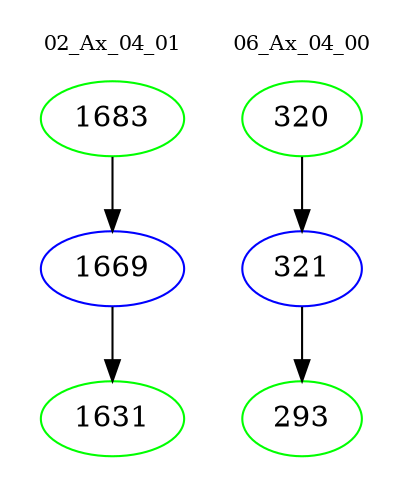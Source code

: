 digraph{
subgraph cluster_0 {
color = white
label = "02_Ax_04_01";
fontsize=10;
T0_1683 [label="1683", color="green"]
T0_1683 -> T0_1669 [color="black"]
T0_1669 [label="1669", color="blue"]
T0_1669 -> T0_1631 [color="black"]
T0_1631 [label="1631", color="green"]
}
subgraph cluster_1 {
color = white
label = "06_Ax_04_00";
fontsize=10;
T1_320 [label="320", color="green"]
T1_320 -> T1_321 [color="black"]
T1_321 [label="321", color="blue"]
T1_321 -> T1_293 [color="black"]
T1_293 [label="293", color="green"]
}
}
